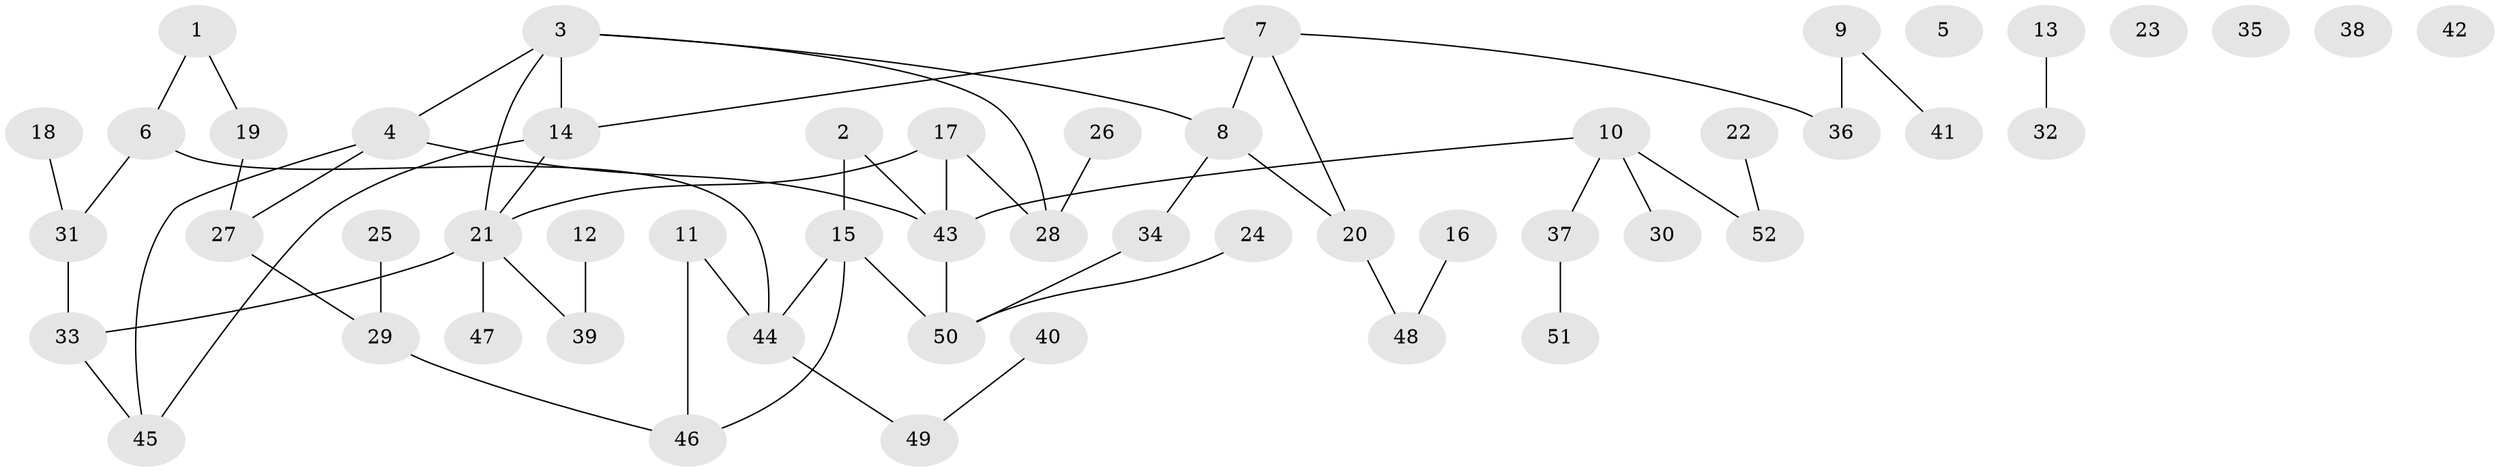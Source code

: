 // Generated by graph-tools (version 1.1) at 2025/33/03/09/25 02:33:37]
// undirected, 52 vertices, 58 edges
graph export_dot {
graph [start="1"]
  node [color=gray90,style=filled];
  1;
  2;
  3;
  4;
  5;
  6;
  7;
  8;
  9;
  10;
  11;
  12;
  13;
  14;
  15;
  16;
  17;
  18;
  19;
  20;
  21;
  22;
  23;
  24;
  25;
  26;
  27;
  28;
  29;
  30;
  31;
  32;
  33;
  34;
  35;
  36;
  37;
  38;
  39;
  40;
  41;
  42;
  43;
  44;
  45;
  46;
  47;
  48;
  49;
  50;
  51;
  52;
  1 -- 6;
  1 -- 19;
  2 -- 15;
  2 -- 43;
  3 -- 4;
  3 -- 8;
  3 -- 14;
  3 -- 21;
  3 -- 28;
  4 -- 27;
  4 -- 43;
  4 -- 45;
  6 -- 31;
  6 -- 44;
  7 -- 8;
  7 -- 14;
  7 -- 20;
  7 -- 36;
  8 -- 20;
  8 -- 34;
  9 -- 36;
  9 -- 41;
  10 -- 30;
  10 -- 37;
  10 -- 43;
  10 -- 52;
  11 -- 44;
  11 -- 46;
  12 -- 39;
  13 -- 32;
  14 -- 21;
  14 -- 45;
  15 -- 44;
  15 -- 46;
  15 -- 50;
  16 -- 48;
  17 -- 21;
  17 -- 28;
  17 -- 43;
  18 -- 31;
  19 -- 27;
  20 -- 48;
  21 -- 33;
  21 -- 39;
  21 -- 47;
  22 -- 52;
  24 -- 50;
  25 -- 29;
  26 -- 28;
  27 -- 29;
  29 -- 46;
  31 -- 33;
  33 -- 45;
  34 -- 50;
  37 -- 51;
  40 -- 49;
  43 -- 50;
  44 -- 49;
}
